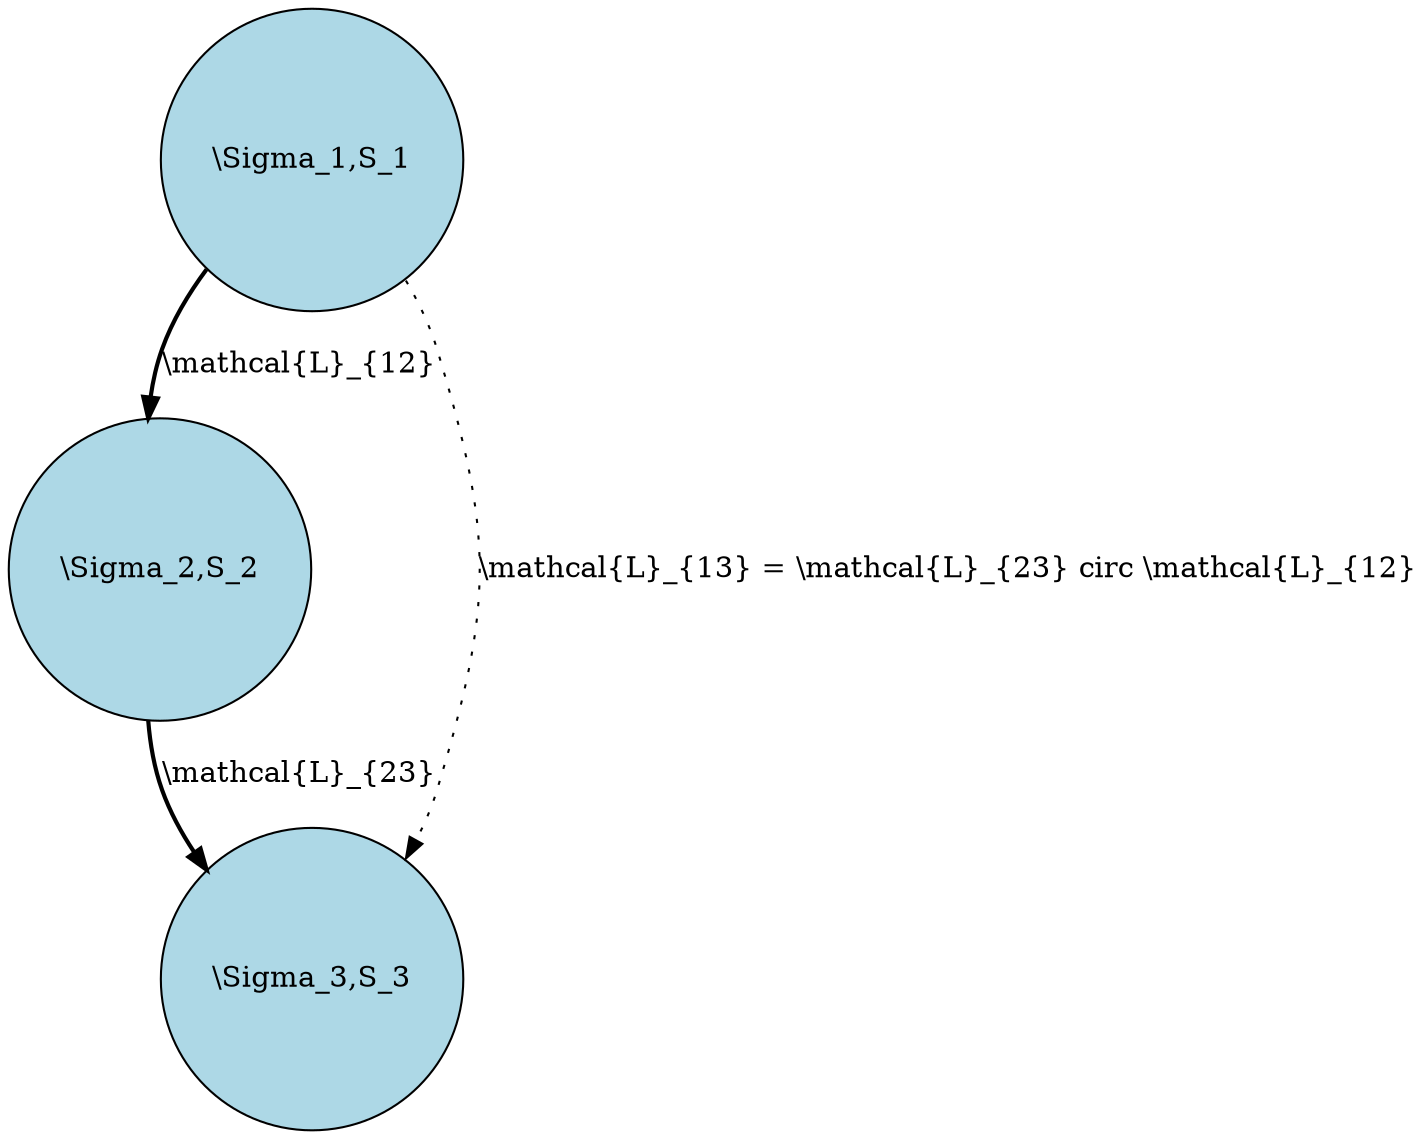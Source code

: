 strict digraph "acg-serial-comp" {
  node [shape="circle",style="filled",fillcolor="lightblue"]
  edge [style="bold"]
  "\\Sigma_1,S_1" -> "\\Sigma_2,S_2" [label="\\mathcal{L}_{12}"]
  "\\Sigma_2,S_2" -> "\\Sigma_3,S_3" [label="\\mathcal{L}_{23}"]
  "\\Sigma_1,S_1" -> "\\Sigma_3,S_3" [label="\\mathcal{L}_{13} = \\mathcal{L}_{23} \circ \\mathcal{L}_{12}",style="dotted"]
}
